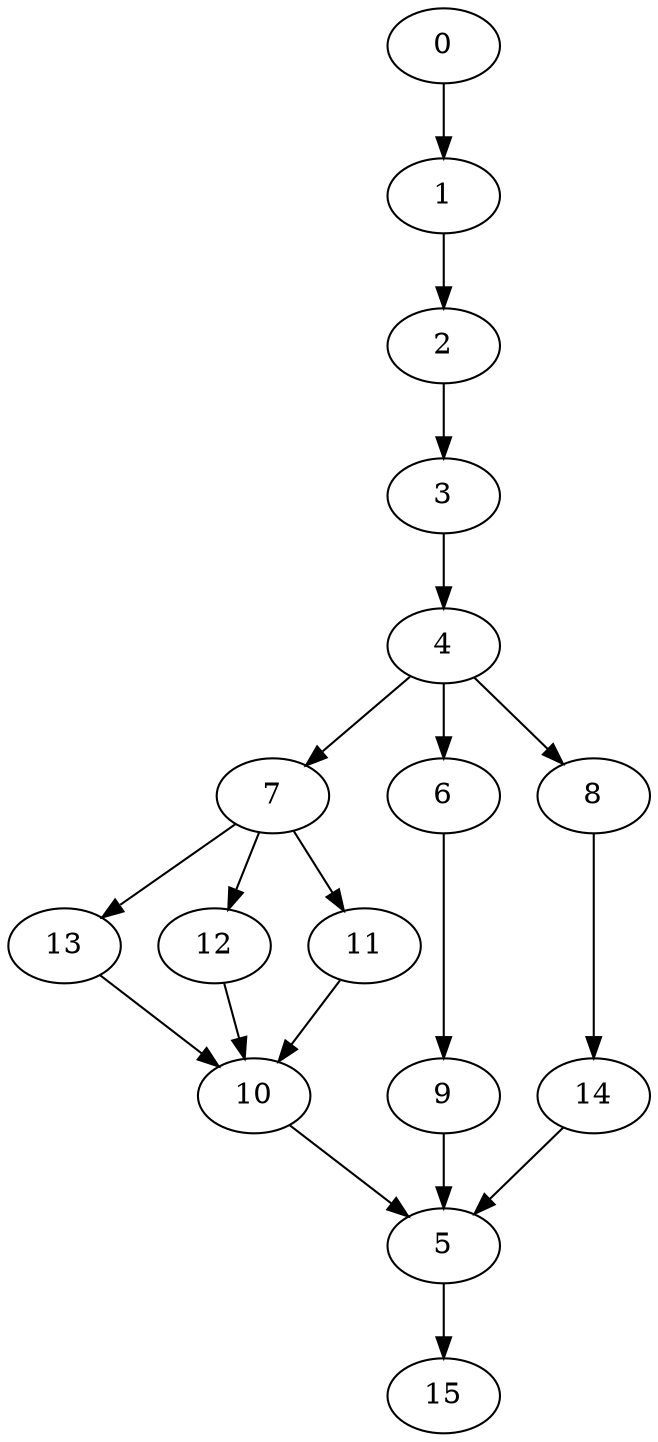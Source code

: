digraph "SeriesParallel-MaxBf-3_Nodes_16_CCR_0.10_WeightType_Random#4" {
	graph ["Duplicate states"=0,
		GraphType=S_P,
		"Max states in OPEN"=0,
		Modes="120000ms; topo-ordered tasks, ; Pruning: task equivalence, fixed order ready list, ; F-value: ; Optimisation: best schedule length (\
SL) optimisation on equal, ",
		NumberOfTasks=16,
		"Pruned using list schedule length"=5942,
		"States removed from OPEN"=0,
		TargetSystem="Homogeneous-2",
		"Time to schedule (ms)"=288,
		"Total idle time"=383,
		"Total schedule length"=824,
		"Total sequential time"=1125,
		"Total states created"=22100
	];
	0	["Finish time"=90,
		Processor=0,
		"Start time"=0,
		Weight=90];
	1	["Finish time"=162,
		Processor=0,
		"Start time"=90,
		Weight=72];
	0 -> 1	[Weight=4];
	2	["Finish time"=198,
		Processor=0,
		"Start time"=162,
		Weight=36];
	1 -> 2	[Weight=9];
	3	["Finish time"=288,
		Processor=0,
		"Start time"=198,
		Weight=90];
	2 -> 3	[Weight=8];
	4	["Finish time"=378,
		Processor=0,
		"Start time"=288,
		Weight=90];
	3 -> 4	[Weight=5];
	7	["Finish time"=432,
		Processor=0,
		"Start time"=378,
		Weight=54];
	4 -> 7	[Weight=4];
	6	["Finish time"=473,
		Processor=1,
		"Start time"=383,
		Weight=90];
	4 -> 6	[Weight=5];
	8	["Finish time"=545,
		Processor=1,
		"Start time"=509,
		Weight=36];
	4 -> 8	[Weight=6];
	13	["Finish time"=594,
		Processor=0,
		"Start time"=504,
		Weight=90];
	7 -> 13	[Weight=5];
	12	["Finish time"=504,
		Processor=0,
		"Start time"=432,
		Weight=72];
	7 -> 12	[Weight=4];
	11	["Finish time"=509,
		Processor=1,
		"Start time"=473,
		Weight=36];
	7 -> 11	[Weight=8];
	9	["Finish time"=626,
		Processor=1,
		"Start time"=545,
		Weight=81];
	6 -> 9	[Weight=4];
	10	["Finish time"=689,
		Processor=1,
		"Start time"=626,
		Weight=63];
	13 -> 10	[Weight=4];
	12 -> 10	[Weight=6];
	14	["Finish time"=684,
		Processor=0,
		"Start time"=594,
		Weight=90];
	8 -> 14	[Weight=9];
	11 -> 10	[Weight=5];
	5	["Finish time"=761,
		Processor=1,
		"Start time"=689,
		Weight=72];
	14 -> 5	[Weight=5];
	9 -> 5	[Weight=10];
	10 -> 5	[Weight=8];
	15	["Finish time"=824,
		Processor=1,
		"Start time"=761,
		Weight=63];
	5 -> 15	[Weight=3];
}
